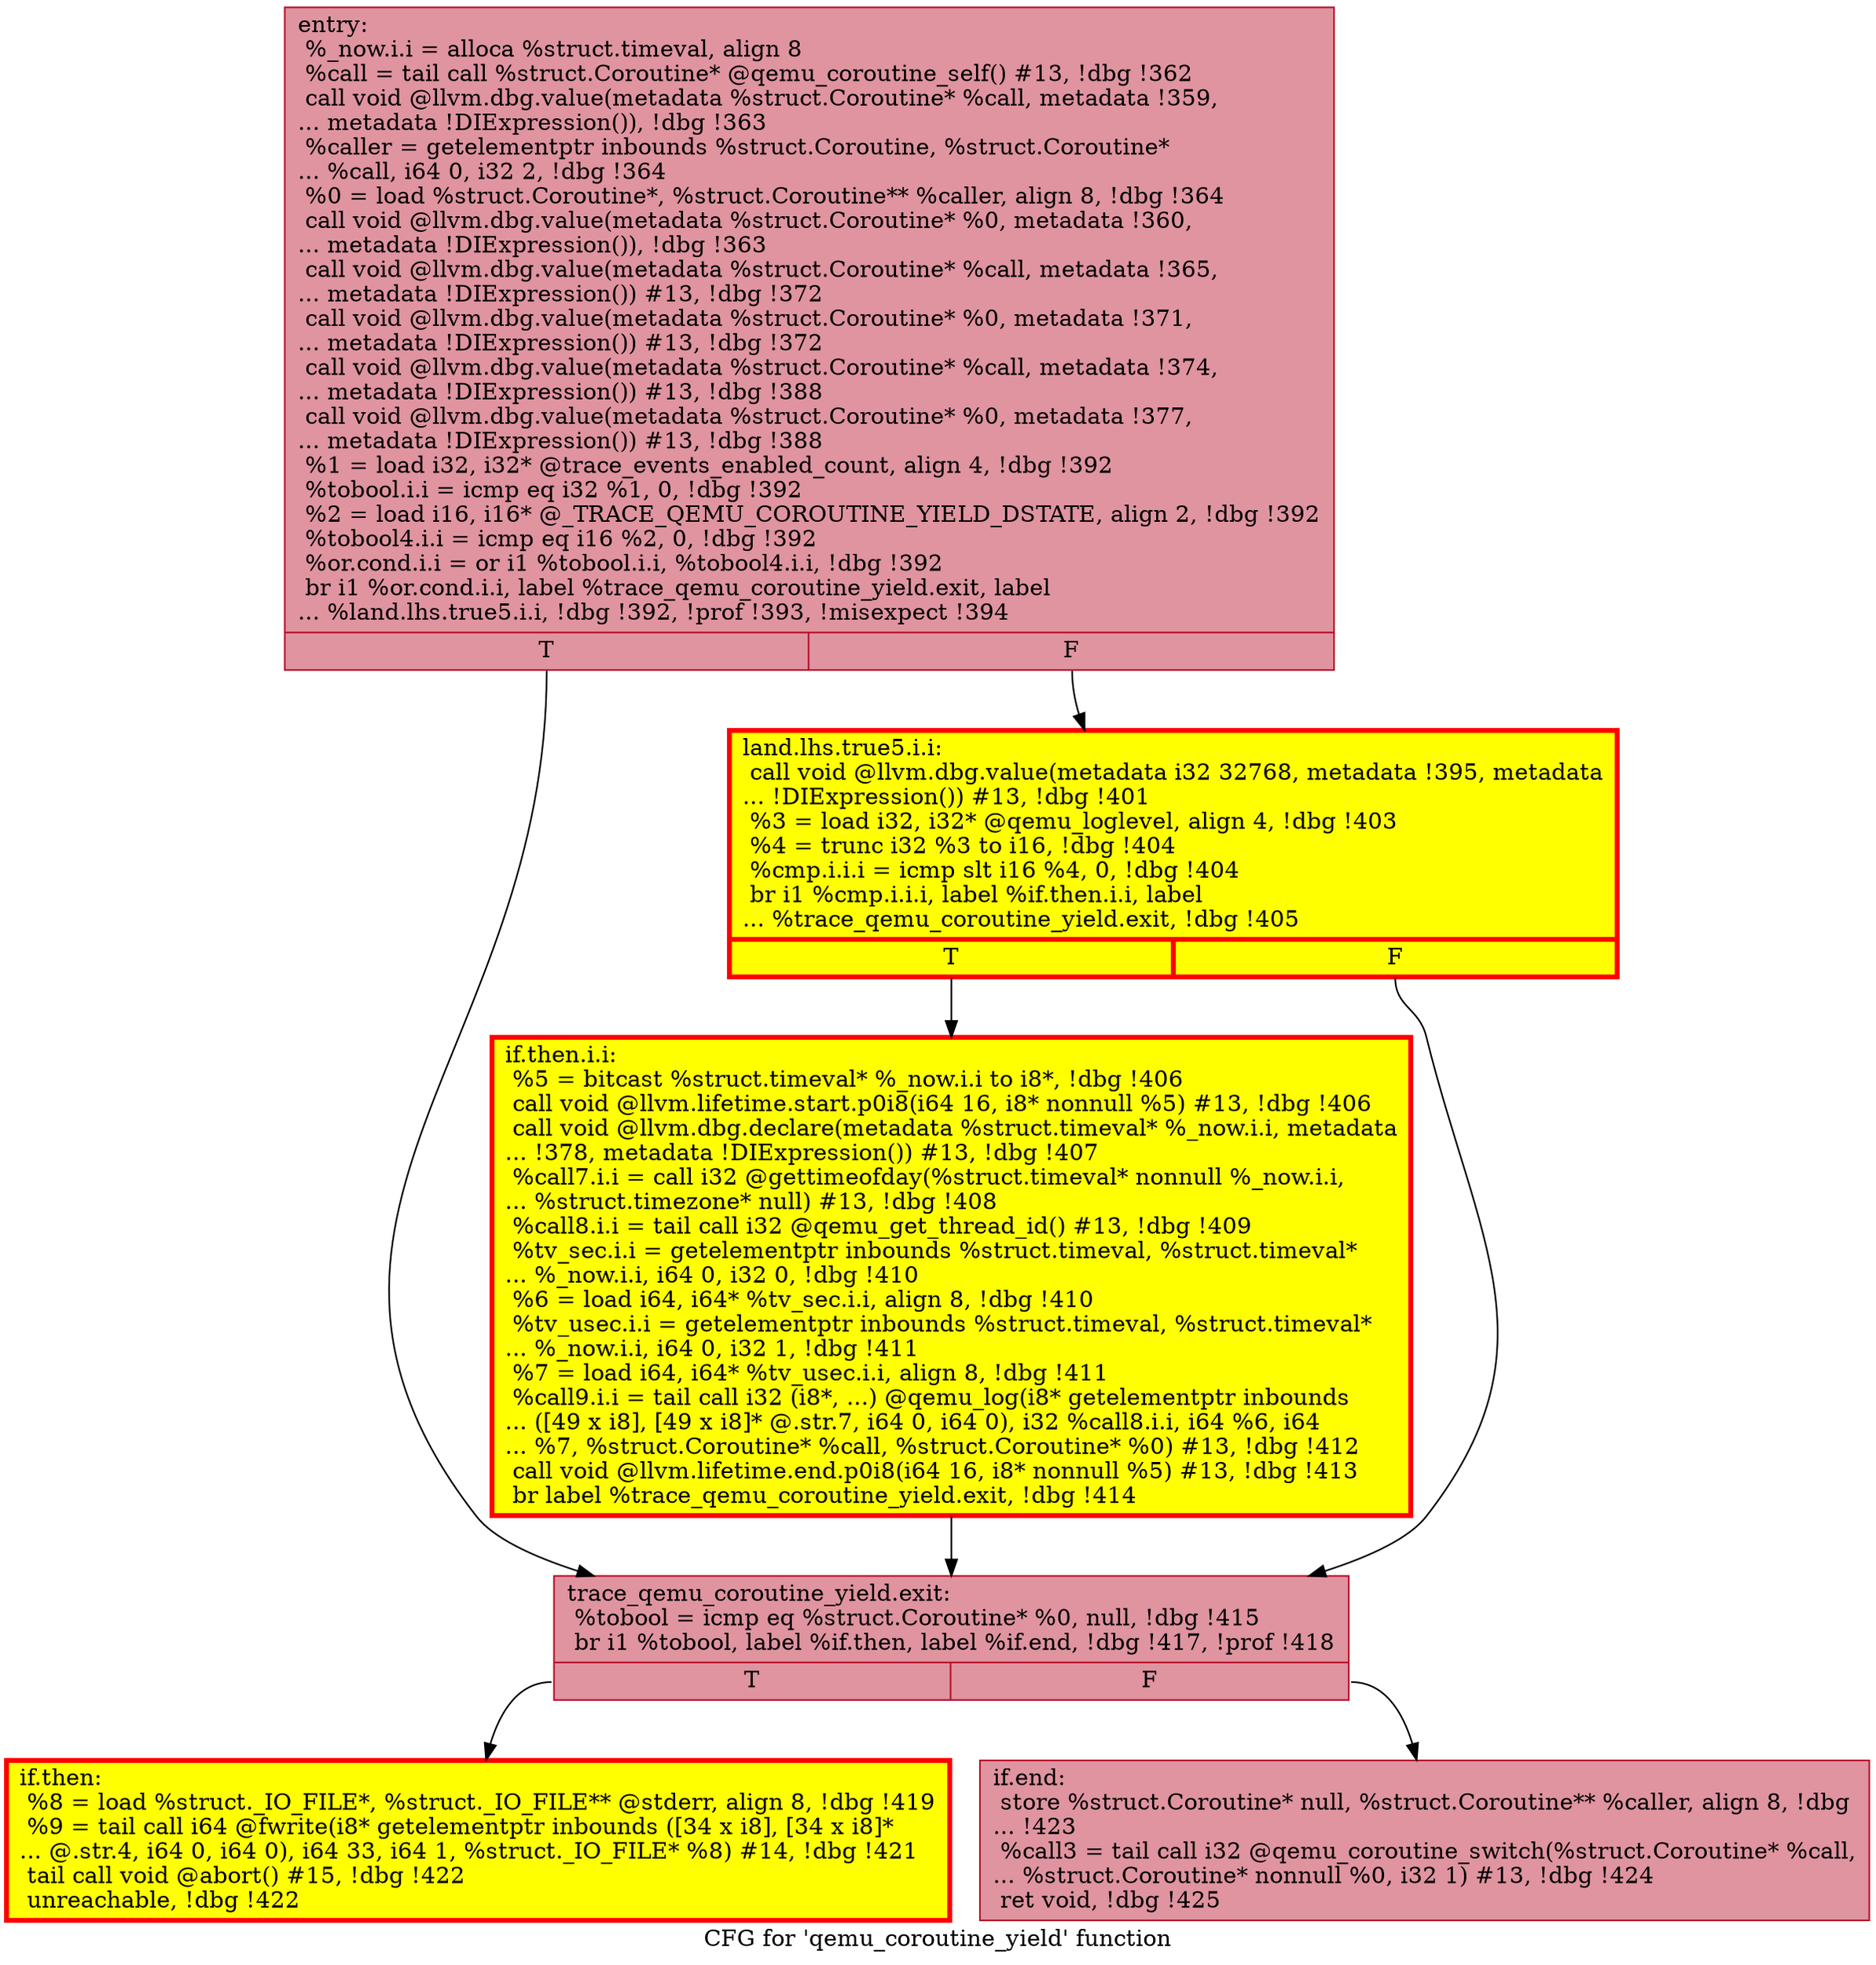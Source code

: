 digraph "CFG for 'qemu_coroutine_yield' function" {
	label="CFG for 'qemu_coroutine_yield' function";

	Node0x559d19907910 [shape=record,color="#b70d28ff", style=filled, fillcolor="#b70d2870",label="{entry:\l  %_now.i.i = alloca %struct.timeval, align 8\l  %call = tail call %struct.Coroutine* @qemu_coroutine_self() #13, !dbg !362\l  call void @llvm.dbg.value(metadata %struct.Coroutine* %call, metadata !359,\l... metadata !DIExpression()), !dbg !363\l  %caller = getelementptr inbounds %struct.Coroutine, %struct.Coroutine*\l... %call, i64 0, i32 2, !dbg !364\l  %0 = load %struct.Coroutine*, %struct.Coroutine** %caller, align 8, !dbg !364\l  call void @llvm.dbg.value(metadata %struct.Coroutine* %0, metadata !360,\l... metadata !DIExpression()), !dbg !363\l  call void @llvm.dbg.value(metadata %struct.Coroutine* %call, metadata !365,\l... metadata !DIExpression()) #13, !dbg !372\l  call void @llvm.dbg.value(metadata %struct.Coroutine* %0, metadata !371,\l... metadata !DIExpression()) #13, !dbg !372\l  call void @llvm.dbg.value(metadata %struct.Coroutine* %call, metadata !374,\l... metadata !DIExpression()) #13, !dbg !388\l  call void @llvm.dbg.value(metadata %struct.Coroutine* %0, metadata !377,\l... metadata !DIExpression()) #13, !dbg !388\l  %1 = load i32, i32* @trace_events_enabled_count, align 4, !dbg !392\l  %tobool.i.i = icmp eq i32 %1, 0, !dbg !392\l  %2 = load i16, i16* @_TRACE_QEMU_COROUTINE_YIELD_DSTATE, align 2, !dbg !392\l  %tobool4.i.i = icmp eq i16 %2, 0, !dbg !392\l  %or.cond.i.i = or i1 %tobool.i.i, %tobool4.i.i, !dbg !392\l  br i1 %or.cond.i.i, label %trace_qemu_coroutine_yield.exit, label\l... %land.lhs.true5.i.i, !dbg !392, !prof !393, !misexpect !394\l|{<s0>T|<s1>F}}"];
	Node0x559d19907910:s0 -> Node0x559d199261b0;
	Node0x559d19907910:s1 -> Node0x559d1992c840;
	Node0x559d1992c840 [shape=record,penwidth=3.0, style="filled", color="red", fillcolor="yellow",label="{land.lhs.true5.i.i:                               \l  call void @llvm.dbg.value(metadata i32 32768, metadata !395, metadata\l... !DIExpression()) #13, !dbg !401\l  %3 = load i32, i32* @qemu_loglevel, align 4, !dbg !403\l  %4 = trunc i32 %3 to i16, !dbg !404\l  %cmp.i.i.i = icmp slt i16 %4, 0, !dbg !404\l  br i1 %cmp.i.i.i, label %if.then.i.i, label\l... %trace_qemu_coroutine_yield.exit, !dbg !405\l|{<s0>T|<s1>F}}"];
	Node0x559d1992c840:s0 -> Node0x559d19906f50;
	Node0x559d1992c840:s1 -> Node0x559d199261b0;
	Node0x559d19906f50 [shape=record,penwidth=3.0, style="filled", color="red", fillcolor="yellow",label="{if.then.i.i:                                      \l  %5 = bitcast %struct.timeval* %_now.i.i to i8*, !dbg !406\l  call void @llvm.lifetime.start.p0i8(i64 16, i8* nonnull %5) #13, !dbg !406\l  call void @llvm.dbg.declare(metadata %struct.timeval* %_now.i.i, metadata\l... !378, metadata !DIExpression()) #13, !dbg !407\l  %call7.i.i = call i32 @gettimeofday(%struct.timeval* nonnull %_now.i.i,\l... %struct.timezone* null) #13, !dbg !408\l  %call8.i.i = tail call i32 @qemu_get_thread_id() #13, !dbg !409\l  %tv_sec.i.i = getelementptr inbounds %struct.timeval, %struct.timeval*\l... %_now.i.i, i64 0, i32 0, !dbg !410\l  %6 = load i64, i64* %tv_sec.i.i, align 8, !dbg !410\l  %tv_usec.i.i = getelementptr inbounds %struct.timeval, %struct.timeval*\l... %_now.i.i, i64 0, i32 1, !dbg !411\l  %7 = load i64, i64* %tv_usec.i.i, align 8, !dbg !411\l  %call9.i.i = tail call i32 (i8*, ...) @qemu_log(i8* getelementptr inbounds\l... ([49 x i8], [49 x i8]* @.str.7, i64 0, i64 0), i32 %call8.i.i, i64 %6, i64\l... %7, %struct.Coroutine* %call, %struct.Coroutine* %0) #13, !dbg !412\l  call void @llvm.lifetime.end.p0i8(i64 16, i8* nonnull %5) #13, !dbg !413\l  br label %trace_qemu_coroutine_yield.exit, !dbg !414\l}"];
	Node0x559d19906f50 -> Node0x559d199261b0;
	Node0x559d199261b0 [shape=record,color="#b70d28ff", style=filled, fillcolor="#b70d2870",label="{trace_qemu_coroutine_yield.exit:                  \l  %tobool = icmp eq %struct.Coroutine* %0, null, !dbg !415\l  br i1 %tobool, label %if.then, label %if.end, !dbg !417, !prof !418\l|{<s0>T|<s1>F}}"];
	Node0x559d199261b0:s0 -> Node0x559d1976c790;
	Node0x559d199261b0:s1 -> Node0x559d199091d0;
	Node0x559d1976c790 [shape=record,penwidth=3.0, style="filled", color="red", fillcolor="yellow",label="{if.then:                                          \l  %8 = load %struct._IO_FILE*, %struct._IO_FILE** @stderr, align 8, !dbg !419\l  %9 = tail call i64 @fwrite(i8* getelementptr inbounds ([34 x i8], [34 x i8]*\l... @.str.4, i64 0, i64 0), i64 33, i64 1, %struct._IO_FILE* %8) #14, !dbg !421\l  tail call void @abort() #15, !dbg !422\l  unreachable, !dbg !422\l}"];
	Node0x559d199091d0 [shape=record,color="#b70d28ff", style=filled, fillcolor="#b70d2870",label="{if.end:                                           \l  store %struct.Coroutine* null, %struct.Coroutine** %caller, align 8, !dbg\l... !423\l  %call3 = tail call i32 @qemu_coroutine_switch(%struct.Coroutine* %call,\l... %struct.Coroutine* nonnull %0, i32 1) #13, !dbg !424\l  ret void, !dbg !425\l}"];
}
